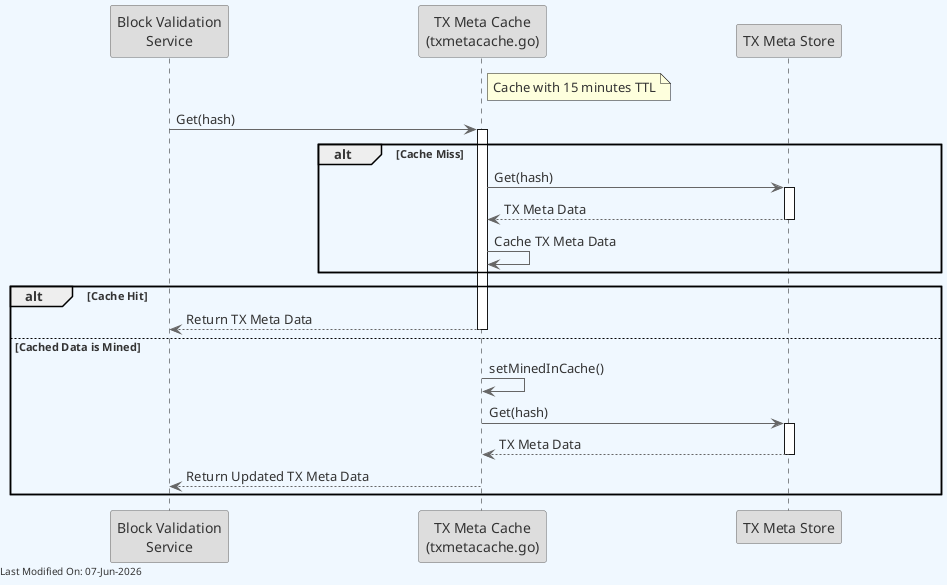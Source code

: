 @startuml
skinparam backgroundColor #F0F8FF
skinparam defaultFontColor #333333
skinparam arrowColor #666666

' Define borders for all elements
skinparam entity {
  BorderColor #666666
  BackgroundColor #DDDDDD
}

skinparam control {
  BorderColor #666666
  BackgroundColor #DDDDDD
}

skinparam participant {
  BorderColor #666666
  BackgroundColor #DDDDDD
}




skinparam ParticipantPadding 90

participant "Block Validation\nService" as BlockValidation
participant "TX Meta Cache\n(txmetacache.go)" as TxMetaCache
participant "TX Meta Store" as TxMetaStore

note right of TxMetaCache: Cache with 15 minutes TTL

BlockValidation -> TxMetaCache: Get(hash)
activate TxMetaCache

alt Cache Miss
    TxMetaCache -> TxMetaStore: Get(hash)
    activate TxMetaStore
    TxMetaStore --> TxMetaCache: TX Meta Data
    deactivate TxMetaStore

    TxMetaCache -> TxMetaCache: Cache TX Meta Data
end

alt Cache Hit
    TxMetaCache --> BlockValidation: Return TX Meta Data
    deactivate TxMetaCache
else Cached Data is Mined
    TxMetaCache -> TxMetaCache: setMinedInCache()
    TxMetaCache -> TxMetaStore: Get(hash)
    activate TxMetaStore
    TxMetaStore --> TxMetaCache: TX Meta Data
    deactivate TxMetaStore
    TxMetaCache --> BlockValidation: Return Updated TX Meta Data
    deactivate TxMetaCache
end

left footer Last Modified On: %date("dd-MMM-yyyy")

@enduml
